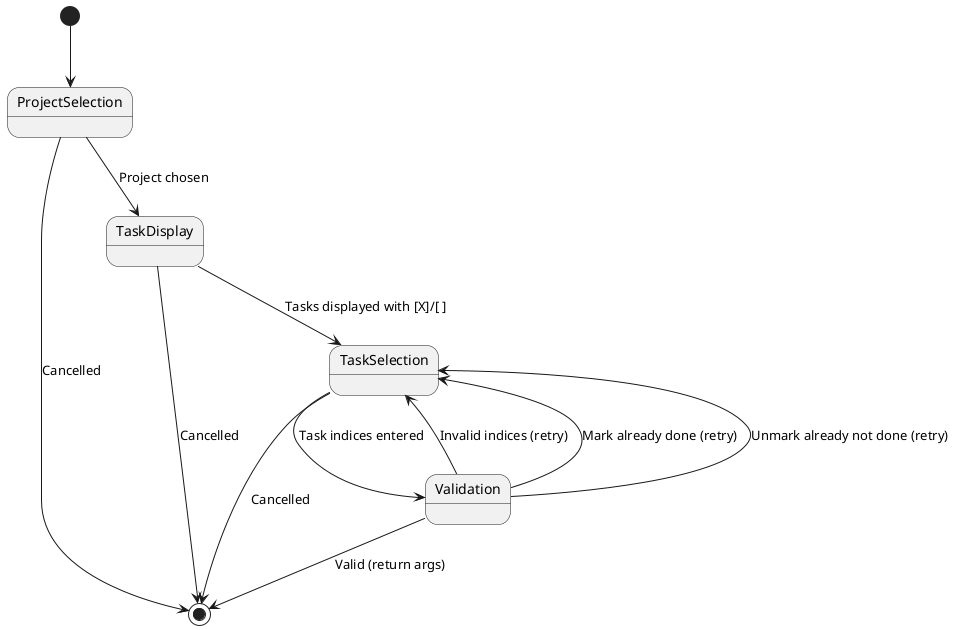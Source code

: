@startuml Mark/Unmark Command State Diagram

[*] --> ProjectSelection
ProjectSelection --> [*] : Cancelled
ProjectSelection --> TaskDisplay : Project chosen

TaskDisplay --> [*] : Cancelled
TaskDisplay --> TaskSelection : Tasks displayed with [X]/[ ]

TaskSelection --> [*] : Cancelled
TaskSelection --> Validation : Task indices entered

Validation --> TaskSelection : Invalid indices (retry)
Validation --> TaskSelection : Mark already done (retry)
Validation --> TaskSelection : Unmark already not done (retry)
Validation --> [*] : Valid (return args)
@enduml